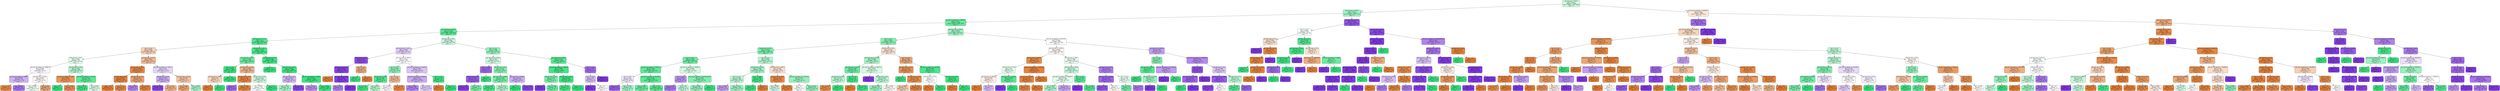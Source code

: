 digraph Tree {
node [shape=box, style="filled, rounded", color="black", fontname=helvetica] ;
edge [fontname=helvetica] ;
0 [label="pkt_size_avg <= 540.5\ngini = 0.6313\nsamples = 17380\nvalue = [5944, 13181, 8490]\nclass = 1", fillcolor="#cef9e0"] ;
1 [label="flow_iat_min <= 159.5\ngini = 0.516\nsamples = 12412\nvalue = [1930, 12527, 5277]\nclass = 1", fillcolor="#9cf2c0"] ;
0 -> 1 [labeldistance=2.5, labelangle=45, headlabel="True"] ;
2 [label="pkt_size_var_approx <= 128658.5\ngini = 0.3411\nsamples = 9704\nvalue = [1535, 12358, 1570]\nclass = 1", fillcolor="#65eb9d"] ;
1 -> 2 ;
3 [label="pkt_size_max <= 1002.5\ngini = 0.2572\nsamples = 7583\nvalue = [854, 10343, 889]\nclass = 1", fillcolor="#58e995"] ;
2 -> 3 ;
4 [label="pkt_size_min <= 47.0\ngini = 0.2\nsamples = 6794\nvalue = [805, 9651, 380]\nclass = 1", fillcolor="#50e890"] ;
3 -> 4 ;
5 [label="bin_5 <= 0.5\ngini = 0.6104\nsamples = 462\nvalue = [379, 161, 180]\nclass = 0", fillcolor="#f5d1b6"] ;
4 -> 5 ;
6 [label="flow_iat_min <= 22.5\ngini = 0.6447\nsamples = 187\nvalue = [105, 128, 66]\nclass = 1", fillcolor="#e8fcf0"] ;
5 -> 6 ;
7 [label="pkt_size_var_approx <= 27886.5\ngini = 0.6408\nsamples = 81\nvalue = [47, 25, 51]\nclass = 2", fillcolor="#f8f5fe"] ;
6 -> 7 ;
8 [label="pkt_size_var_approx <= 1885.5\ngini = 0.4974\nsamples = 40\nvalue = [22, 2, 38]\nclass = 2", fillcolor="#cdb0f5"] ;
7 -> 8 ;
9 [label="gini = 0.142\nsamples = 8\nvalue = [12, 0, 1]\nclass = 0", fillcolor="#e78c49"] ;
8 -> 9 ;
10 [label="gini = 0.3865\nsamples = 32\nvalue = [10, 2, 37]\nclass = 2", fillcolor="#a876ed"] ;
8 -> 10 ;
11 [label="pkt_size_max <= 793.5\ngini = 0.6445\nsamples = 41\nvalue = [25, 23, 13]\nclass = 0", fillcolor="#fef8f5"] ;
7 -> 11 ;
12 [label="gini = 0.6546\nsamples = 35\nvalue = [18, 21, 13]\nclass = 1", fillcolor="#eefdf4"] ;
11 -> 12 ;
13 [label="gini = 0.3457\nsamples = 6\nvalue = [7, 2, 0]\nclass = 0", fillcolor="#eca572"] ;
11 -> 13 ;
14 [label="pkt_size_max <= 355.0\ngini = 0.5416\nsamples = 106\nvalue = [58, 103, 15]\nclass = 1", fillcolor="#b3f5cf"] ;
6 -> 14 ;
15 [label="pkt_size_var_approx <= 296.0\ngini = 0.2661\nsamples = 36\nvalue = [51, 5, 4]\nclass = 0", fillcolor="#e99659"] ;
14 -> 15 ;
16 [label="gini = 0.0\nsamples = 1\nvalue = [0, 2, 0]\nclass = 1", fillcolor="#39e581"] ;
15 -> 16 ;
17 [label="gini = 0.2194\nsamples = 35\nvalue = [51, 3, 4]\nclass = 0", fillcolor="#e89153"] ;
15 -> 17 ;
18 [label="pkt_size_var_approx <= 61718.5\ngini = 0.2736\nsamples = 70\nvalue = [7, 98, 11]\nclass = 1", fillcolor="#5be997"] ;
14 -> 18 ;
19 [label="gini = 0.0832\nsamples = 55\nvalue = [0, 88, 4]\nclass = 1", fillcolor="#42e687"] ;
18 -> 19 ;
20 [label="gini = 0.6562\nsamples = 15\nvalue = [7, 10, 7]\nclass = 1", fillcolor="#dcfae9"] ;
18 -> 20 ;
21 [label="pkt_size_max <= 215.0\ngini = 0.497\nsamples = 275\nvalue = [274, 33, 114]\nclass = 0", fillcolor="#f1bd98"] ;
5 -> 21 ;
22 [label="pkt_size_max <= 190.5\ngini = 0.0828\nsamples = 134\nvalue = [199, 0, 9]\nclass = 0", fillcolor="#e68742"] ;
21 -> 22 ;
23 [label="pkt_size_avg <= 78.5\ngini = 0.0328\nsamples = 116\nvalue = [177, 0, 3]\nclass = 0", fillcolor="#e5833c"] ;
22 -> 23 ;
24 [label="gini = 0.0\nsamples = 88\nvalue = [131, 0, 0]\nclass = 0", fillcolor="#e58139"] ;
23 -> 24 ;
25 [label="gini = 0.115\nsamples = 28\nvalue = [46, 0, 3]\nclass = 0", fillcolor="#e78946"] ;
23 -> 25 ;
26 [label="pkt_size_avg <= 76.5\ngini = 0.3367\nsamples = 18\nvalue = [22, 0, 6]\nclass = 0", fillcolor="#eca36f"] ;
22 -> 26 ;
27 [label="gini = 0.4082\nsamples = 4\nvalue = [2, 0, 5]\nclass = 2", fillcolor="#b388ef"] ;
26 -> 27 ;
28 [label="gini = 0.0907\nsamples = 14\nvalue = [20, 0, 1]\nclass = 0", fillcolor="#e68743"] ;
26 -> 28 ;
29 [label="pkt_size_var_approx <= 35611.0\ngini = 0.609\nsamples = 141\nvalue = [75, 33, 105]\nclass = 2", fillcolor="#e4d4f9"] ;
21 -> 29 ;
30 [label="flow_iat_min <= 20.0\ngini = 0.5544\nsamples = 114\nvalue = [52, 21, 104]\nclass = 2", fillcolor="#cbadf4"] ;
29 -> 30 ;
31 [label="gini = 0.1411\nsamples = 66\nvalue = [4, 4, 99]\nclass = 2", fillcolor="#8b48e7"] ;
30 -> 31 ;
32 [label="gini = 0.4657\nsamples = 48\nvalue = [48, 17, 5]\nclass = 0", fillcolor="#f0b58b"] ;
30 -> 32 ;
33 [label="pkt_size_max <= 576.5\ngini = 0.4799\nsamples = 27\nvalue = [23, 12, 1]\nclass = 0", fillcolor="#f3c5a4"] ;
29 -> 33 ;
34 [label="gini = 0.3808\nsamples = 18\nvalue = [19, 5, 1]\nclass = 0", fillcolor="#eda774"] ;
33 -> 34 ;
35 [label="gini = 0.4628\nsamples = 9\nvalue = [4, 7, 0]\nclass = 1", fillcolor="#aaf4c9"] ;
33 -> 35 ;
36 [label="flow_iat_min <= 81.5\ngini = 0.1178\nsamples = 6332\nvalue = [426, 9490, 200]\nclass = 1", fillcolor="#46e789"] ;
4 -> 36 ;
37 [label="pkt_size_min <= 51.5\ngini = 0.3426\nsamples = 1421\nvalue = [405, 1785, 69]\nclass = 1", fillcolor="#6ceca1"] ;
36 -> 37 ;
38 [label="bin_3 <= 1.5\ngini = 0.0036\nsamples = 1052\nvalue = [3, 1657, 0]\nclass = 1", fillcolor="#39e581"] ;
37 -> 38 ;
39 [label="pkt_size_avg <= 238.5\ngini = 0.48\nsamples = 5\nvalue = [3, 2, 0]\nclass = 0", fillcolor="#f6d5bd"] ;
38 -> 39 ;
40 [label="gini = 0.0\nsamples = 3\nvalue = [3, 0, 0]\nclass = 0", fillcolor="#e58139"] ;
39 -> 40 ;
41 [label="gini = 0.0\nsamples = 2\nvalue = [0, 2, 0]\nclass = 1", fillcolor="#39e581"] ;
39 -> 41 ;
42 [label="gini = 0.0\nsamples = 1047\nvalue = [0, 1655, 0]\nclass = 1", fillcolor="#39e581"] ;
38 -> 42 ;
43 [label="pkt_size_max <= 339.5\ngini = 0.4907\nsamples = 369\nvalue = [402, 128, 69]\nclass = 0", fillcolor="#f0b68c"] ;
37 -> 43 ;
44 [label="pkt_size_max <= 76.0\ngini = 0.1146\nsamples = 207\nvalue = [328, 6, 15]\nclass = 0", fillcolor="#e78945"] ;
43 -> 44 ;
45 [label="gini = 0.32\nsamples = 2\nvalue = [1, 0, 4]\nclass = 2", fillcolor="#a06aec"] ;
44 -> 45 ;
46 [label="gini = 0.0951\nsamples = 205\nvalue = [327, 6, 11]\nclass = 0", fillcolor="#e68743"] ;
44 -> 46 ;
47 [label="pkt_size_min <= 53.0\ngini = 0.6276\nsamples = 162\nvalue = [74, 122, 54]\nclass = 1", fillcolor="#c9f8dd"] ;
43 -> 47 ;
48 [label="gini = 0.6599\nsamples = 135\nvalue = [74, 75, 54]\nclass = 1", fillcolor="#fdfffe"] ;
47 -> 48 ;
49 [label="gini = 0.0\nsamples = 27\nvalue = [0, 47, 0]\nclass = 1", fillcolor="#39e581"] ;
47 -> 49 ;
50 [label="pkt_size_min <= 51.5\ngini = 0.038\nsamples = 4911\nvalue = [21, 7705, 131]\nclass = 1", fillcolor="#3de683"] ;
36 -> 50 ;
51 [label="gini = 0.0\nsamples = 1722\nvalue = [0, 2771, 0]\nclass = 1", fillcolor="#39e581"] ;
50 -> 51 ;
52 [label="pkt_size_min <= 84.5\ngini = 0.0582\nsamples = 3189\nvalue = [21, 4934, 131]\nclass = 1", fillcolor="#3fe685"] ;
50 -> 52 ;
53 [label="pkt_size_min <= 61.5\ngini = 0.5837\nsamples = 87\nvalue = [21, 39, 75]\nclass = 2", fillcolor="#d0b5f5"] ;
52 -> 53 ;
54 [label="gini = 0.5721\nsamples = 42\nvalue = [16, 39, 12]\nclass = 1", fillcolor="#a6f3c6"] ;
53 -> 54 ;
55 [label="gini = 0.1362\nsamples = 45\nvalue = [5, 0, 63]\nclass = 2", fillcolor="#8b49e7"] ;
53 -> 55 ;
56 [label="pkt_size_var_approx <= 3258.0\ngini = 0.0224\nsamples = 3102\nvalue = [0, 4895, 56]\nclass = 1", fillcolor="#3be582"] ;
52 -> 56 ;
57 [label="gini = 0.4277\nsamples = 46\nvalue = [0, 22, 49]\nclass = 2", fillcolor="#ba92f1"] ;
56 -> 57 ;
58 [label="gini = 0.0029\nsamples = 3056\nvalue = [0, 4873, 7]\nclass = 1", fillcolor="#39e581"] ;
56 -> 58 ;
59 [label="pkt_size_min <= 44.0\ngini = 0.5262\nsamples = 789\nvalue = [49, 692, 509]\nclass = 1", fillcolor="#cef9e0"] ;
3 -> 59 ;
60 [label="pkt_size_max <= 1131.5\ngini = 0.5454\nsamples = 349\nvalue = [36, 215, 305]\nclass = 2", fillcolor="#decbf8"] ;
59 -> 60 ;
61 [label="flow_iat_min <= 63.5\ngini = 0.1647\nsamples = 63\nvalue = [5, 4, 93]\nclass = 2", fillcolor="#8d4be7"] ;
60 -> 61 ;
62 [label="pkt_size_avg <= 105.5\ngini = 0.0981\nsamples = 59\nvalue = [2, 3, 93]\nclass = 2", fillcolor="#8843e6"] ;
61 -> 62 ;
63 [label="gini = 0.0\nsamples = 1\nvalue = [2, 0, 0]\nclass = 0", fillcolor="#e58139"] ;
62 -> 63 ;
64 [label="pkt_size_avg <= 146.0\ngini = 0.0605\nsamples = 58\nvalue = [0, 3, 93]\nclass = 2", fillcolor="#853fe6"] ;
62 -> 64 ;
65 [label="gini = 0.3967\nsamples = 6\nvalue = [0, 3, 8]\nclass = 2", fillcolor="#b083ef"] ;
64 -> 65 ;
66 [label="gini = 0.0\nsamples = 52\nvalue = [0, 0, 85]\nclass = 2", fillcolor="#8139e5"] ;
64 -> 66 ;
67 [label="bin_3 <= 4.0\ngini = 0.375\nsamples = 4\nvalue = [3, 1, 0]\nclass = 0", fillcolor="#eeab7b"] ;
61 -> 67 ;
68 [label="gini = 0.0\nsamples = 1\nvalue = [0, 1, 0]\nclass = 1", fillcolor="#39e581"] ;
67 -> 68 ;
69 [label="gini = 0.0\nsamples = 3\nvalue = [3, 0, 0]\nclass = 0", fillcolor="#e58139"] ;
67 -> 69 ;
70 [label="pkt_size_max <= 1481.0\ngini = 0.5613\nsamples = 286\nvalue = [31, 211, 212]\nclass = 2", fillcolor="#fefeff"] ;
60 -> 70 ;
71 [label="bin_5 <= 1.5\ngini = 0.4787\nsamples = 69\nvalue = [25, 71, 9]\nclass = 1", fillcolor="#8df0b7"] ;
70 -> 71 ;
72 [label="flow_iat_min <= 76.0\ngini = 0.2202\nsamples = 50\nvalue = [6, 65, 3]\nclass = 1", fillcolor="#53e892"] ;
71 -> 72 ;
73 [label="gini = 0.1242\nsamples = 43\nvalue = [1, 57, 3]\nclass = 1", fillcolor="#47e78a"] ;
72 -> 73 ;
74 [label="gini = 0.4734\nsamples = 7\nvalue = [5, 8, 0]\nclass = 1", fillcolor="#b5f5d0"] ;
72 -> 74 ;
75 [label="bin_5 <= 2.5\ngini = 0.5494\nsamples = 19\nvalue = [19, 6, 6]\nclass = 0", fillcolor="#f1bd98"] ;
71 -> 75 ;
76 [label="gini = 0.6644\nsamples = 10\nvalue = [6, 6, 5]\nclass = 0", fillcolor="#ffffff"] ;
75 -> 76 ;
77 [label="gini = 0.1327\nsamples = 9\nvalue = [13, 0, 1]\nclass = 0", fillcolor="#e78b48"] ;
75 -> 77 ;
78 [label="pkt_size_var_approx <= 125679.0\ngini = 0.5005\nsamples = 217\nvalue = [6, 140, 203]\nclass = 2", fillcolor="#d9c3f7"] ;
70 -> 78 ;
79 [label="pkt_size_var_approx <= 61857.0\ngini = 0.477\nsamples = 202\nvalue = [5, 114, 203]\nclass = 2", fillcolor="#c9aaf4"] ;
78 -> 79 ;
80 [label="gini = 0.4094\nsamples = 89\nvalue = [1, 40, 104]\nclass = 2", fillcolor="#b286ef"] ;
79 -> 80 ;
81 [label="gini = 0.5119\nsamples = 113\nvalue = [4, 74, 99]\nclass = 2", fillcolor="#e0cff9"] ;
79 -> 81 ;
82 [label="bin_3 <= 3.5\ngini = 0.0713\nsamples = 15\nvalue = [1, 26, 0]\nclass = 1", fillcolor="#41e686"] ;
78 -> 82 ;
83 [label="gini = 0.0\nsamples = 1\nvalue = [1, 0, 0]\nclass = 0", fillcolor="#e58139"] ;
82 -> 83 ;
84 [label="gini = 0.0\nsamples = 14\nvalue = [0, 26, 0]\nclass = 1", fillcolor="#39e581"] ;
82 -> 84 ;
85 [label="bin_5 <= 1.5\ngini = 0.4408\nsamples = 440\nvalue = [13, 477, 204]\nclass = 1", fillcolor="#91f1b9"] ;
59 -> 85 ;
86 [label="pkt_size_max <= 1238.5\ngini = 0.508\nsamples = 272\nvalue = [8, 237, 176]\nclass = 1", fillcolor="#cef9e0"] ;
85 -> 86 ;
87 [label="bin_3 <= 20.0\ngini = 0.3353\nsamples = 71\nvalue = [3, 21, 93]\nclass = 2", fillcolor="#a06bec"] ;
86 -> 87 ;
88 [label="flow_iat_min <= 37.0\ngini = 0.2683\nsamples = 67\nvalue = [3, 14, 93]\nclass = 2", fillcolor="#975cea"] ;
87 -> 88 ;
89 [label="gini = 0.0791\nsamples = 60\nvalue = [0, 4, 93]\nclass = 2", fillcolor="#8642e6"] ;
88 -> 89 ;
90 [label="gini = 0.355\nsamples = 7\nvalue = [3, 10, 0]\nclass = 1", fillcolor="#74eda7"] ;
88 -> 90 ;
91 [label="gini = 0.0\nsamples = 4\nvalue = [0, 7, 0]\nclass = 1", fillcolor="#39e581"] ;
87 -> 91 ;
92 [label="flow_iat_min <= 91.5\ngini = 0.4203\nsamples = 201\nvalue = [5, 216, 83]\nclass = 1", fillcolor="#88efb3"] ;
86 -> 92 ;
93 [label="pkt_size_max <= 1486.0\ngini = 0.3664\nsamples = 172\nvalue = [5, 200, 56]\nclass = 1", fillcolor="#74eda6"] ;
92 -> 93 ;
94 [label="gini = 0.1161\nsamples = 76\nvalue = [4, 108, 3]\nclass = 1", fillcolor="#45e789"] ;
93 -> 94 ;
95 [label="gini = 0.4711\nsamples = 96\nvalue = [1, 92, 53]\nclass = 1", fillcolor="#acf4ca"] ;
93 -> 95 ;
96 [label="pkt_size_max <= 1496.0\ngini = 0.4673\nsamples = 29\nvalue = [0, 16, 27]\nclass = 2", fillcolor="#ccaef4"] ;
92 -> 96 ;
97 [label="gini = 0.0\nsamples = 10\nvalue = [0, 14, 0]\nclass = 1", fillcolor="#39e581"] ;
96 -> 97 ;
98 [label="gini = 0.1284\nsamples = 19\nvalue = [0, 2, 27]\nclass = 2", fillcolor="#8a48e7"] ;
96 -> 98 ;
99 [label="pkt_size_max <= 1506.0\ngini = 0.2163\nsamples = 168\nvalue = [5, 240, 28]\nclass = 1", fillcolor="#54e992"] ;
85 -> 99 ;
100 [label="pkt_size_var_approx <= 59240.0\ngini = 0.0868\nsamples = 153\nvalue = [5, 234, 6]\nclass = 1", fillcolor="#42e687"] ;
99 -> 100 ;
101 [label="flow_iat_min <= 10.0\ngini = 0.4334\nsamples = 17\nvalue = [4, 24, 5]\nclass = 1", fillcolor="#79edaa"] ;
100 -> 101 ;
102 [label="gini = 0.0\nsamples = 1\nvalue = [0, 0, 2]\nclass = 2", fillcolor="#8139e5"] ;
101 -> 102 ;
103 [label="gini = 0.3746\nsamples = 16\nvalue = [4, 24, 3]\nclass = 1", fillcolor="#6ceca2"] ;
101 -> 103 ;
104 [label="pkt_size_avg <= 191.5\ngini = 0.0187\nsamples = 136\nvalue = [1, 210, 1]\nclass = 1", fillcolor="#3be582"] ;
100 -> 104 ;
105 [label="gini = 0.1125\nsamples = 23\nvalue = [1, 32, 1]\nclass = 1", fillcolor="#45e789"] ;
104 -> 105 ;
106 [label="gini = 0.0\nsamples = 113\nvalue = [0, 178, 0]\nclass = 1", fillcolor="#39e581"] ;
104 -> 106 ;
107 [label="bin_5 <= 2.5\ngini = 0.3367\nsamples = 15\nvalue = [0, 6, 22]\nclass = 2", fillcolor="#a36fec"] ;
99 -> 107 ;
108 [label="bin_3 <= 15.0\ngini = 0.48\nsamples = 7\nvalue = [0, 6, 9]\nclass = 2", fillcolor="#d5bdf6"] ;
107 -> 108 ;
109 [label="gini = 0.0\nsamples = 2\nvalue = [0, 0, 3]\nclass = 2", fillcolor="#8139e5"] ;
108 -> 109 ;
110 [label="gini = 0.5\nsamples = 5\nvalue = [0, 6, 6]\nclass = 1", fillcolor="#ffffff"] ;
108 -> 110 ;
111 [label="gini = 0.0\nsamples = 8\nvalue = [0, 0, 13]\nclass = 2", fillcolor="#8139e5"] ;
107 -> 111 ;
112 [label="pkt_size_max <= 1766.5\ngini = 0.5626\nsamples = 2121\nvalue = [681, 2015, 681]\nclass = 1", fillcolor="#9df2c1"] ;
2 -> 112 ;
113 [label="bin_5 <= 1.5\ngini = 0.4987\nsamples = 1673\nvalue = [452, 1776, 431]\nclass = 1", fillcolor="#88efb3"] ;
112 -> 113 ;
114 [label="flow_iat_min <= 82.5\ngini = 0.4254\nsamples = 1365\nvalue = [201, 1596, 385]\nclass = 1", fillcolor="#7aedaa"] ;
113 -> 114 ;
115 [label="bin_3 <= 12.5\ngini = 0.3523\nsamples = 1063\nvalue = [87, 1345, 278]\nclass = 1", fillcolor="#6beca1"] ;
114 -> 115 ;
116 [label="pkt_size_var_approx <= 150261.5\ngini = 0.2948\nsamples = 913\nvalue = [74, 1208, 174]\nclass = 1", fillcolor="#5fea99"] ;
115 -> 116 ;
117 [label="bin_3 <= 3.5\ngini = 0.5501\nsamples = 60\nvalue = [5, 38, 44]\nclass = 2", fillcolor="#f0e7fc"] ;
116 -> 117 ;
118 [label="gini = 0.314\nsamples = 22\nvalue = [3, 3, 27]\nclass = 2", fillcolor="#9a61ea"] ;
117 -> 118 ;
119 [label="gini = 0.4794\nsamples = 38\nvalue = [2, 35, 17]\nclass = 1", fillcolor="#9ff2c2"] ;
117 -> 119 ;
120 [label="pkt_size_var_approx <= 201704.5\ngini = 0.258\nsamples = 853\nvalue = [69, 1170, 130]\nclass = 1", fillcolor="#59e995"] ;
116 -> 120 ;
121 [label="gini = 0.3386\nsamples = 177\nvalue = [12, 241, 50]\nclass = 1", fillcolor="#6aeba0"] ;
120 -> 121 ;
122 [label="gini = 0.232\nsamples = 676\nvalue = [57, 929, 80]\nclass = 1", fillcolor="#55e993"] ;
120 -> 122 ;
123 [label="pkt_size_var_approx <= 183891.5\ngini = 0.5388\nsamples = 150\nvalue = [13, 137, 104]\nclass = 1", fillcolor="#d3f9e3"] ;
115 -> 123 ;
124 [label="bin_5 <= 0.5\ngini = 0.4293\nsamples = 60\nvalue = [0, 34, 75]\nclass = 2", fillcolor="#ba93f1"] ;
123 -> 124 ;
125 [label="gini = 0.3722\nsamples = 47\nvalue = [0, 22, 67]\nclass = 2", fillcolor="#aa7aee"] ;
124 -> 125 ;
126 [label="gini = 0.48\nsamples = 13\nvalue = [0, 12, 8]\nclass = 1", fillcolor="#bdf6d5"] ;
124 -> 126 ;
127 [label="pkt_size_var_approx <= 2147672070.5\ngini = 0.4474\nsamples = 90\nvalue = [13, 103, 29]\nclass = 1", fillcolor="#81eeaf"] ;
123 -> 127 ;
128 [label="gini = 0.5021\nsamples = 81\nvalue = [13, 80, 29]\nclass = 1", fillcolor="#92f1ba"] ;
127 -> 128 ;
129 [label="gini = 0.0\nsamples = 9\nvalue = [0, 23, 0]\nclass = 1", fillcolor="#39e581"] ;
127 -> 129 ;
130 [label="bin_5 <= 0.5\ngini = 0.6075\nsamples = 302\nvalue = [114, 251, 107]\nclass = 1", fillcolor="#b3f5cf"] ;
114 -> 130 ;
131 [label="flow_iat_min <= 112.5\ngini = 0.5208\nsamples = 196\nvalue = [27, 190, 88]\nclass = 1", fillcolor="#a2f3c4"] ;
130 -> 131 ;
132 [label="bin_3 <= 2.5\ngini = 0.5536\nsamples = 166\nvalue = [26, 152, 87]\nclass = 1", fillcolor="#b7f6d1"] ;
131 -> 132 ;
133 [label="gini = 0.4968\nsamples = 28\nvalue = [3, 15, 32]\nclass = 2", fillcolor="#c29ff2"] ;
132 -> 133 ;
134 [label="gini = 0.5171\nsamples = 138\nvalue = [23, 137, 55]\nclass = 1", fillcolor="#9af2be"] ;
132 -> 134 ;
135 [label="bin_3 <= 20.0\ngini = 0.0962\nsamples = 30\nvalue = [1, 38, 1]\nclass = 1", fillcolor="#43e687"] ;
131 -> 135 ;
136 [label="gini = 0.05\nsamples = 29\nvalue = [0, 38, 1]\nclass = 1", fillcolor="#3ee684"] ;
135 -> 136 ;
137 [label="gini = 0.0\nsamples = 1\nvalue = [1, 0, 0]\nclass = 0", fillcolor="#e58139"] ;
135 -> 137 ;
138 [label="pkt_size_max <= 1487.0\ngini = 0.5822\nsamples = 106\nvalue = [87, 61, 19]\nclass = 0", fillcolor="#f9e0ce"] ;
130 -> 138 ;
139 [label="pkt_size_avg <= 309.5\ngini = 0.1214\nsamples = 49\nvalue = [72, 5, 0]\nclass = 0", fillcolor="#e78a47"] ;
138 -> 139 ;
140 [label="gini = 0.4898\nsamples = 4\nvalue = [3, 4, 0]\nclass = 1", fillcolor="#cef8e0"] ;
139 -> 140 ;
141 [label="gini = 0.0282\nsamples = 45\nvalue = [69, 1, 0]\nclass = 0", fillcolor="#e5833c"] ;
139 -> 141 ;
142 [label="pkt_size_var_approx <= 149718.5\ngini = 0.5405\nsamples = 57\nvalue = [15, 56, 19]\nclass = 1", fillcolor="#98f1bd"] ;
138 -> 142 ;
143 [label="gini = 0.5\nsamples = 3\nvalue = [2, 0, 2]\nclass = 0", fillcolor="#ffffff"] ;
142 -> 143 ;
144 [label="gini = 0.5141\nsamples = 54\nvalue = [13, 56, 17]\nclass = 1", fillcolor="#8ff0b8"] ;
142 -> 144 ;
145 [label="flow_iat_min <= 32.5\ngini = 0.5714\nsamples = 308\nvalue = [251, 180, 46]\nclass = 0", fillcolor="#f9e1d0"] ;
113 -> 145 ;
146 [label="pkt_size_max <= 1473.0\ngini = 0.5806\nsamples = 139\nvalue = [45, 118, 43]\nclass = 1", fillcolor="#a5f3c6"] ;
145 -> 146 ;
147 [label="pkt_size_max <= 1415.0\ngini = 0.3109\nsamples = 46\nvalue = [12, 56, 1]\nclass = 1", fillcolor="#66eb9e"] ;
146 -> 147 ;
148 [label="pkt_size_min <= 44.0\ngini = 0.4734\nsamples = 16\nvalue = [10, 16, 0]\nclass = 1", fillcolor="#b5f5d0"] ;
147 -> 148 ;
149 [label="gini = 0.1653\nsamples = 6\nvalue = [10, 1, 0]\nclass = 0", fillcolor="#e88e4d"] ;
148 -> 149 ;
150 [label="gini = 0.0\nsamples = 10\nvalue = [0, 15, 0]\nclass = 1", fillcolor="#39e581"] ;
148 -> 150 ;
151 [label="bin_3 <= 7.5\ngini = 0.132\nsamples = 30\nvalue = [2, 40, 1]\nclass = 1", fillcolor="#47e78a"] ;
147 -> 151 ;
152 [label="gini = 0.0\nsamples = 1\nvalue = [1, 0, 0]\nclass = 0", fillcolor="#e58139"] ;
151 -> 152 ;
153 [label="gini = 0.0918\nsamples = 29\nvalue = [1, 40, 1]\nclass = 1", fillcolor="#43e687"] ;
151 -> 153 ;
154 [label="pkt_size_var_approx <= 149131.5\ngini = 0.6432\nsamples = 93\nvalue = [33, 62, 42]\nclass = 1", fillcolor="#d5fae4"] ;
146 -> 154 ;
155 [label="gini = 0.0\nsamples = 18\nvalue = [0, 0, 25]\nclass = 2", fillcolor="#8139e5"] ;
154 -> 155 ;
156 [label="flow_iat_min <= 22.5\ngini = 0.5837\nsamples = 75\nvalue = [33, 62, 17]\nclass = 1", fillcolor="#b6f5d1"] ;
154 -> 156 ;
157 [label="gini = 0.5344\nsamples = 52\nvalue = [17, 47, 11]\nclass = 1", fillcolor="#99f2be"] ;
156 -> 157 ;
158 [label="gini = 0.6224\nsamples = 23\nvalue = [16, 15, 6]\nclass = 0", fillcolor="#fef9f6"] ;
156 -> 158 ;
159 [label="bin_3 <= 11.5\ngini = 0.3697\nsamples = 169\nvalue = [206, 62, 3]\nclass = 0", fillcolor="#eda877"] ;
145 -> 159 ;
160 [label="pkt_size_max <= 721.5\ngini = 0.2159\nsamples = 142\nvalue = [203, 25, 3]\nclass = 0", fillcolor="#e99254"] ;
159 -> 160 ;
161 [label="gini = 0.0\nsamples = 2\nvalue = [0, 6, 0]\nclass = 1", fillcolor="#39e581"] ;
160 -> 161 ;
162 [label="pkt_size_avg <= 344.0\ngini = 0.1787\nsamples = 140\nvalue = [203, 19, 3]\nclass = 0", fillcolor="#e88e4e"] ;
160 -> 162 ;
163 [label="gini = 0.4894\nsamples = 25\nvalue = [23, 13, 1]\nclass = 0", fillcolor="#f4caad"] ;
162 -> 163 ;
164 [label="gini = 0.0822\nsamples = 115\nvalue = [180, 6, 2]\nclass = 0", fillcolor="#e68742"] ;
162 -> 164 ;
165 [label="pkt_size_var_approx <= 186769.0\ngini = 0.1388\nsamples = 27\nvalue = [3, 37, 0]\nclass = 1", fillcolor="#49e78b"] ;
159 -> 165 ;
166 [label="flow_iat_min <= 87.0\ngini = 0.5\nsamples = 3\nvalue = [2, 2, 0]\nclass = 0", fillcolor="#ffffff"] ;
165 -> 166 ;
167 [label="gini = 0.0\nsamples = 1\nvalue = [2, 0, 0]\nclass = 0", fillcolor="#e58139"] ;
166 -> 167 ;
168 [label="gini = 0.0\nsamples = 2\nvalue = [0, 2, 0]\nclass = 1", fillcolor="#39e581"] ;
166 -> 168 ;
169 [label="flow_iat_min <= 60.5\ngini = 0.054\nsamples = 24\nvalue = [1, 35, 0]\nclass = 1", fillcolor="#3fe685"] ;
165 -> 169 ;
170 [label="gini = 0.0\nsamples = 1\nvalue = [1, 0, 0]\nclass = 0", fillcolor="#e58139"] ;
169 -> 170 ;
171 [label="gini = 0.0\nsamples = 23\nvalue = [0, 35, 0]\nclass = 1", fillcolor="#39e581"] ;
169 -> 171 ;
172 [label="pkt_size_var_approx <= 816730.5\ngini = 0.6662\nsamples = 448\nvalue = [229, 239, 250]\nclass = 2", fillcolor="#fcfafe"] ;
112 -> 172 ;
173 [label="pkt_size_max <= 2700.0\ngini = 0.6645\nsamples = 390\nvalue = [229, 207, 188]\nclass = 0", fillcolor="#fef8f5"] ;
172 -> 173 ;
174 [label="pkt_size_max <= 2600.0\ngini = 0.1387\nsamples = 135\nvalue = [202, 8, 8]\nclass = 0", fillcolor="#e78b48"] ;
173 -> 174 ;
175 [label="flow_iat_min <= 51.0\ngini = 0.66\nsamples = 16\nvalue = [6, 8, 6]\nclass = 1", fillcolor="#e3fbed"] ;
174 -> 175 ;
176 [label="pkt_size_max <= 1813.0\ngini = 0.5694\nsamples = 9\nvalue = [6, 1, 5]\nclass = 0", fillcolor="#fbede3"] ;
175 -> 176 ;
177 [label="gini = 0.0\nsamples = 2\nvalue = [3, 0, 0]\nclass = 0", fillcolor="#e58139"] ;
176 -> 177 ;
178 [label="gini = 0.5679\nsamples = 7\nvalue = [3, 1, 5]\nclass = 2", fillcolor="#d5bdf6"] ;
176 -> 178 ;
179 [label="pkt_size_max <= 1829.0\ngini = 0.2188\nsamples = 7\nvalue = [0, 7, 1]\nclass = 1", fillcolor="#55e993"] ;
175 -> 179 ;
180 [label="gini = 0.0\nsamples = 1\nvalue = [0, 0, 1]\nclass = 2", fillcolor="#8139e5"] ;
179 -> 180 ;
181 [label="gini = 0.0\nsamples = 6\nvalue = [0, 7, 0]\nclass = 1", fillcolor="#39e581"] ;
179 -> 181 ;
182 [label="pkt_size_var_approx <= 502034.0\ngini = 0.02\nsamples = 119\nvalue = [196, 0, 2]\nclass = 0", fillcolor="#e5823b"] ;
174 -> 182 ;
183 [label="pkt_size_avg <= 436.0\ngini = 0.0412\nsamples = 54\nvalue = [93, 0, 2]\nclass = 0", fillcolor="#e6843d"] ;
182 -> 183 ;
184 [label="gini = 0.1023\nsamples = 21\nvalue = [35, 0, 2]\nclass = 0", fillcolor="#e68844"] ;
183 -> 184 ;
185 [label="gini = 0.0\nsamples = 33\nvalue = [58, 0, 0]\nclass = 0", fillcolor="#e58139"] ;
183 -> 185 ;
186 [label="gini = 0.0\nsamples = 65\nvalue = [103, 0, 0]\nclass = 0", fillcolor="#e58139"] ;
182 -> 186 ;
187 [label="pkt_size_min <= 46.0\ngini = 0.5588\nsamples = 255\nvalue = [27, 199, 180]\nclass = 1", fillcolor="#eefdf4"] ;
173 -> 187 ;
188 [label="pkt_size_avg <= 528.5\ngini = 0.552\nsamples = 205\nvalue = [25, 180, 122]\nclass = 1", fillcolor="#c7f8db"] ;
187 -> 188 ;
189 [label="pkt_size_var_approx <= 546186.5\ngini = 0.5591\nsamples = 184\nvalue = [20, 145, 121]\nclass = 1", fillcolor="#e2fbed"] ;
188 -> 189 ;
190 [label="gini = 0.489\nsamples = 129\nvalue = [6, 121, 66]\nclass = 1", fillcolor="#a9f4c8"] ;
189 -> 190 ;
191 [label="gini = 0.561\nsamples = 55\nvalue = [14, 24, 55]\nclass = 2", fillcolor="#c6a6f3"] ;
189 -> 191 ;
192 [label="bin_3 <= 3.5\ngini = 0.2558\nsamples = 21\nvalue = [5, 35, 1]\nclass = 1", fillcolor="#5ae996"] ;
188 -> 192 ;
193 [label="gini = 0.0\nsamples = 1\nvalue = [0, 0, 1]\nclass = 2", fillcolor="#8139e5"] ;
192 -> 193 ;
194 [label="gini = 0.2188\nsamples = 20\nvalue = [5, 35, 0]\nclass = 1", fillcolor="#55e993"] ;
192 -> 194 ;
195 [label="pkt_size_avg <= 473.0\ngini = 0.4025\nsamples = 50\nvalue = [2, 19, 58]\nclass = 2", fillcolor="#ad7eee"] ;
187 -> 195 ;
196 [label="pkt_size_max <= 3660.0\ngini = 0.3139\nsamples = 40\nvalue = [1, 11, 51]\nclass = 2", fillcolor="#9e67eb"] ;
195 -> 196 ;
197 [label="gini = 0.2532\nsamples = 34\nvalue = [1, 7, 47]\nclass = 2", fillcolor="#965ae9"] ;
196 -> 197 ;
198 [label="gini = 0.5\nsamples = 6\nvalue = [0, 4, 4]\nclass = 1", fillcolor="#ffffff"] ;
196 -> 198 ;
199 [label="bin_5 <= 0.5\ngini = 0.5547\nsamples = 10\nvalue = [1, 8, 7]\nclass = 1", fillcolor="#e9fcf1"] ;
195 -> 199 ;
200 [label="gini = 0.3457\nsamples = 6\nvalue = [0, 7, 2]\nclass = 1", fillcolor="#72eca5"] ;
199 -> 200 ;
201 [label="gini = 0.449\nsamples = 4\nvalue = [1, 1, 5]\nclass = 2", fillcolor="#ab7bee"] ;
199 -> 201 ;
202 [label="pkt_size_max <= 4369.0\ngini = 0.4491\nsamples = 58\nvalue = [0, 32, 62]\nclass = 2", fillcolor="#c29ff2"] ;
172 -> 202 ;
203 [label="bin_3 <= 8.5\ngini = 0.3967\nsamples = 7\nvalue = [0, 8, 3]\nclass = 1", fillcolor="#83efb0"] ;
202 -> 203 ;
204 [label="pkt_size_avg <= 492.5\ngini = 0.2188\nsamples = 5\nvalue = [0, 7, 1]\nclass = 1", fillcolor="#55e993"] ;
203 -> 204 ;
205 [label="gini = 0.0\nsamples = 2\nvalue = [0, 5, 0]\nclass = 1", fillcolor="#39e581"] ;
204 -> 205 ;
206 [label="pkt_size_avg <= 510.0\ngini = 0.4444\nsamples = 3\nvalue = [0, 2, 1]\nclass = 1", fillcolor="#9cf2c0"] ;
204 -> 206 ;
207 [label="gini = 0.0\nsamples = 1\nvalue = [0, 0, 1]\nclass = 2", fillcolor="#8139e5"] ;
206 -> 207 ;
208 [label="gini = 0.0\nsamples = 2\nvalue = [0, 2, 0]\nclass = 1", fillcolor="#39e581"] ;
206 -> 208 ;
209 [label="pkt_size_var_approx <= 873634.0\ngini = 0.4444\nsamples = 2\nvalue = [0, 1, 2]\nclass = 2", fillcolor="#c09cf2"] ;
203 -> 209 ;
210 [label="gini = 0.0\nsamples = 1\nvalue = [0, 0, 2]\nclass = 2", fillcolor="#8139e5"] ;
209 -> 210 ;
211 [label="gini = 0.0\nsamples = 1\nvalue = [0, 1, 0]\nclass = 1", fillcolor="#39e581"] ;
209 -> 211 ;
212 [label="pkt_size_var_approx <= 1386409.5\ngini = 0.4111\nsamples = 51\nvalue = [0, 24, 59]\nclass = 2", fillcolor="#b48af0"] ;
202 -> 212 ;
213 [label="bin_3 <= 8.0\ngini = 0.2024\nsamples = 20\nvalue = [0, 4, 31]\nclass = 2", fillcolor="#9153e8"] ;
212 -> 213 ;
214 [label="pkt_size_max <= 5824.0\ngini = 0.2873\nsamples = 12\nvalue = [0, 4, 19]\nclass = 2", fillcolor="#9c63ea"] ;
213 -> 214 ;
215 [label="gini = 0.0\nsamples = 3\nvalue = [0, 4, 0]\nclass = 1", fillcolor="#39e581"] ;
214 -> 215 ;
216 [label="gini = 0.0\nsamples = 9\nvalue = [0, 0, 19]\nclass = 2", fillcolor="#8139e5"] ;
214 -> 216 ;
217 [label="gini = 0.0\nsamples = 8\nvalue = [0, 0, 12]\nclass = 2", fillcolor="#8139e5"] ;
213 -> 217 ;
218 [label="flow_iat_min <= 24.5\ngini = 0.4861\nsamples = 31\nvalue = [0, 20, 28]\nclass = 2", fillcolor="#dbc6f8"] ;
212 -> 218 ;
219 [label="pkt_size_max <= 7320.0\ngini = 0.255\nsamples = 13\nvalue = [0, 3, 17]\nclass = 2", fillcolor="#975cea"] ;
218 -> 219 ;
220 [label="gini = 0.1172\nsamples = 10\nvalue = [0, 1, 15]\nclass = 2", fillcolor="#8946e7"] ;
219 -> 220 ;
221 [label="gini = 0.5\nsamples = 3\nvalue = [0, 2, 2]\nclass = 1", fillcolor="#ffffff"] ;
219 -> 221 ;
222 [label="flow_iat_min <= 57.0\ngini = 0.477\nsamples = 18\nvalue = [0, 17, 11]\nclass = 1", fillcolor="#b9f6d3"] ;
218 -> 222 ;
223 [label="gini = 0.2076\nsamples = 9\nvalue = [0, 15, 2]\nclass = 1", fillcolor="#53e892"] ;
222 -> 223 ;
224 [label="gini = 0.2975\nsamples = 9\nvalue = [0, 2, 9]\nclass = 2", fillcolor="#9d65eb"] ;
222 -> 224 ;
225 [label="pkt_size_avg <= 69.5\ngini = 0.2365\nsamples = 2708\nvalue = [395, 169, 3707]\nclass = 2", fillcolor="#9356e9"] ;
1 -> 225 ;
226 [label="bin_3 <= 21.5\ngini = 0.6589\nsamples = 210\nvalue = [120, 131, 90]\nclass = 1", fillcolor="#f5fef9"] ;
225 -> 226 ;
227 [label="pkt_size_max <= 57.5\ngini = 0.4918\nsamples = 119\nvalue = [114, 1, 82]\nclass = 0", fillcolor="#f8dcc8"] ;
226 -> 227 ;
228 [label="gini = 0.0\nsamples = 46\nvalue = [0, 0, 77]\nclass = 2", fillcolor="#8139e5"] ;
227 -> 228 ;
229 [label="pkt_size_min <= 42.0\ngini = 0.0957\nsamples = 73\nvalue = [114, 1, 5]\nclass = 0", fillcolor="#e68843"] ;
227 -> 229 ;
230 [label="pkt_size_avg <= 46.5\ngini = 0.034\nsamples = 70\nvalue = [114, 1, 1]\nclass = 0", fillcolor="#e5833c"] ;
229 -> 230 ;
231 [label="gini = 0.0\nsamples = 1\nvalue = [0, 1, 0]\nclass = 1", fillcolor="#39e581"] ;
230 -> 231 ;
232 [label="pkt_size_max <= 140.5\ngini = 0.0172\nsamples = 69\nvalue = [114, 0, 1]\nclass = 0", fillcolor="#e5823b"] ;
230 -> 232 ;
233 [label="gini = 0.0\nsamples = 68\nvalue = [114, 0, 0]\nclass = 0", fillcolor="#e58139"] ;
232 -> 233 ;
234 [label="gini = 0.0\nsamples = 1\nvalue = [0, 0, 1]\nclass = 2", fillcolor="#8139e5"] ;
232 -> 234 ;
235 [label="gini = 0.0\nsamples = 3\nvalue = [0, 0, 4]\nclass = 2", fillcolor="#8139e5"] ;
229 -> 235 ;
236 [label="pkt_size_avg <= 61.5\ngini = 0.1802\nsamples = 91\nvalue = [6, 130, 8]\nclass = 1", fillcolor="#4de88e"] ;
226 -> 236 ;
237 [label="pkt_size_max <= 106.5\ngini = 0.0734\nsamples = 82\nvalue = [0, 126, 5]\nclass = 1", fillcolor="#41e686"] ;
236 -> 237 ;
238 [label="pkt_size_avg <= 57.5\ngini = 0.0596\nsamples = 81\nvalue = [0, 126, 4]\nclass = 1", fillcolor="#3fe685"] ;
237 -> 238 ;
239 [label="pkt_size_avg <= 54.5\ngini = 0.32\nsamples = 4\nvalue = [0, 1, 4]\nclass = 2", fillcolor="#a06aec"] ;
238 -> 239 ;
240 [label="gini = 0.0\nsamples = 1\nvalue = [0, 1, 0]\nclass = 1", fillcolor="#39e581"] ;
239 -> 240 ;
241 [label="gini = 0.0\nsamples = 3\nvalue = [0, 0, 4]\nclass = 2", fillcolor="#8139e5"] ;
239 -> 241 ;
242 [label="gini = 0.0\nsamples = 77\nvalue = [0, 125, 0]\nclass = 1", fillcolor="#39e581"] ;
238 -> 242 ;
243 [label="gini = 0.0\nsamples = 1\nvalue = [0, 0, 1]\nclass = 2", fillcolor="#8139e5"] ;
237 -> 243 ;
244 [label="pkt_size_avg <= 63.5\ngini = 0.6391\nsamples = 9\nvalue = [6, 4, 3]\nclass = 0", fillcolor="#f9e3d3"] ;
236 -> 244 ;
245 [label="flow_iat_min <= 5140029.5\ngini = 0.375\nsamples = 5\nvalue = [6, 0, 2]\nclass = 0", fillcolor="#eeab7b"] ;
244 -> 245 ;
246 [label="gini = 0.0\nsamples = 1\nvalue = [0, 0, 2]\nclass = 2", fillcolor="#8139e5"] ;
245 -> 246 ;
247 [label="gini = 0.0\nsamples = 4\nvalue = [6, 0, 0]\nclass = 0", fillcolor="#e58139"] ;
245 -> 247 ;
248 [label="pkt_size_var_approx <= 1408.5\ngini = 0.32\nsamples = 4\nvalue = [0, 4, 1]\nclass = 1", fillcolor="#6aeca0"] ;
244 -> 248 ;
249 [label="gini = 0.0\nsamples = 1\nvalue = [0, 0, 1]\nclass = 2", fillcolor="#8139e5"] ;
248 -> 249 ;
250 [label="gini = 0.0\nsamples = 3\nvalue = [0, 4, 0]\nclass = 1", fillcolor="#39e581"] ;
248 -> 250 ;
251 [label="flow_iat_min <= 329.5\ngini = 0.148\nsamples = 2498\nvalue = [275, 38, 3617]\nclass = 2", fillcolor="#8c4ae7"] ;
225 -> 251 ;
252 [label="pkt_size_min <= 128.0\ngini = 0.0084\nsamples = 1799\nvalue = [4, 8, 2825]\nclass = 2", fillcolor="#823ae5"] ;
251 -> 252 ;
253 [label="bin_3 <= 17.0\ngini = 0.0056\nsamples = 1797\nvalue = [4, 4, 2825]\nclass = 2", fillcolor="#813ae5"] ;
252 -> 253 ;
254 [label="bin_3 <= 8.5\ngini = 0.0028\nsamples = 1794\nvalue = [1, 3, 2825]\nclass = 2", fillcolor="#8139e5"] ;
253 -> 254 ;
255 [label="pkt_size_avg <= 392.0\ngini = 0.0014\nsamples = 1780\nvalue = [1, 1, 2808]\nclass = 2", fillcolor="#8139e5"] ;
254 -> 255 ;
256 [label="pkt_size_max <= 307.0\ngini = 0.0007\nsamples = 1710\nvalue = [1, 0, 2701]\nclass = 2", fillcolor="#8139e5"] ;
255 -> 256 ;
257 [label="gini = 0.0\nsamples = 1694\nvalue = [0, 0, 2675]\nclass = 2", fillcolor="#8139e5"] ;
256 -> 257 ;
258 [label="gini = 0.0713\nsamples = 16\nvalue = [1, 0, 26]\nclass = 2", fillcolor="#8641e6"] ;
256 -> 258 ;
259 [label="flow_iat_min <= 172.5\ngini = 0.0183\nsamples = 70\nvalue = [0, 1, 107]\nclass = 2", fillcolor="#823be5"] ;
255 -> 259 ;
260 [label="gini = 0.0\nsamples = 1\nvalue = [0, 1, 0]\nclass = 1", fillcolor="#39e581"] ;
259 -> 260 ;
261 [label="gini = 0.0\nsamples = 69\nvalue = [0, 0, 107]\nclass = 2", fillcolor="#8139e5"] ;
259 -> 261 ;
262 [label="bin_5 <= 0.5\ngini = 0.1884\nsamples = 14\nvalue = [0, 2, 17]\nclass = 2", fillcolor="#9050e8"] ;
254 -> 262 ;
263 [label="gini = 0.0\nsamples = 1\nvalue = [0, 2, 0]\nclass = 1", fillcolor="#39e581"] ;
262 -> 263 ;
264 [label="gini = 0.0\nsamples = 13\nvalue = [0, 0, 17]\nclass = 2", fillcolor="#8139e5"] ;
262 -> 264 ;
265 [label="flow_iat_min <= 229.5\ngini = 0.375\nsamples = 3\nvalue = [3, 1, 0]\nclass = 0", fillcolor="#eeab7b"] ;
253 -> 265 ;
266 [label="gini = 0.0\nsamples = 1\nvalue = [0, 1, 0]\nclass = 1", fillcolor="#39e581"] ;
265 -> 266 ;
267 [label="gini = 0.0\nsamples = 2\nvalue = [3, 0, 0]\nclass = 0", fillcolor="#e58139"] ;
265 -> 267 ;
268 [label="gini = 0.0\nsamples = 2\nvalue = [0, 4, 0]\nclass = 1", fillcolor="#39e581"] ;
252 -> 268 ;
269 [label="pkt_size_var_approx <= 4294966912.0\ngini = 0.4127\nsamples = 699\nvalue = [271, 30, 792]\nclass = 2", fillcolor="#af82ef"] ;
251 -> 269 ;
270 [label="pkt_size_avg <= 147.5\ngini = 0.3709\nsamples = 657\nvalue = [214, 29, 792]\nclass = 2", fillcolor="#a674ed"] ;
269 -> 270 ;
271 [label="flow_iat_min <= 9916.5\ngini = 0.5222\nsamples = 337\nvalue = [207, 24, 313]\nclass = 2", fillcolor="#d7c1f7"] ;
270 -> 271 ;
272 [label="flow_iat_min <= 441.5\ngini = 0.136\nsamples = 135\nvalue = [202, 0, 16]\nclass = 0", fillcolor="#e78b49"] ;
271 -> 272 ;
273 [label="pkt_size_max <= 210.0\ngini = 0.48\nsamples = 7\nvalue = [4, 0, 6]\nclass = 2", fillcolor="#d5bdf6"] ;
272 -> 273 ;
274 [label="gini = 0.0\nsamples = 1\nvalue = [2, 0, 0]\nclass = 0", fillcolor="#e58139"] ;
273 -> 274 ;
275 [label="gini = 0.375\nsamples = 6\nvalue = [2, 0, 6]\nclass = 2", fillcolor="#ab7bee"] ;
273 -> 275 ;
276 [label="bin_3 <= 22.0\ngini = 0.0915\nsamples = 128\nvalue = [198, 0, 10]\nclass = 0", fillcolor="#e68743"] ;
272 -> 276 ;
277 [label="gini = 0.0663\nsamples = 126\nvalue = [197, 0, 7]\nclass = 0", fillcolor="#e68540"] ;
276 -> 277 ;
278 [label="gini = 0.375\nsamples = 2\nvalue = [1, 0, 3]\nclass = 2", fillcolor="#ab7bee"] ;
276 -> 278 ;
279 [label="flow_iat_min <= 3994702.5\ngini = 0.1643\nsamples = 202\nvalue = [5, 24, 297]\nclass = 2", fillcolor="#8d4ce7"] ;
271 -> 279 ;
280 [label="pkt_size_min <= 118.5\ngini = 0.0869\nsamples = 190\nvalue = [5, 9, 297]\nclass = 2", fillcolor="#8742e6"] ;
279 -> 280 ;
281 [label="gini = 0.0636\nsamples = 187\nvalue = [5, 5, 297]\nclass = 2", fillcolor="#8540e6"] ;
280 -> 281 ;
282 [label="gini = 0.0\nsamples = 3\nvalue = [0, 4, 0]\nclass = 1", fillcolor="#39e581"] ;
280 -> 282 ;
283 [label="gini = 0.0\nsamples = 12\nvalue = [0, 15, 0]\nclass = 1", fillcolor="#39e581"] ;
279 -> 283 ;
284 [label="pkt_size_min <= 54.0\ngini = 0.048\nsamples = 320\nvalue = [7, 5, 479]\nclass = 2", fillcolor="#843ee6"] ;
270 -> 284 ;
285 [label="pkt_size_min <= 44.0\ngini = 0.4959\nsamples = 6\nvalue = [6, 5, 0]\nclass = 0", fillcolor="#fbeade"] ;
284 -> 285 ;
286 [label="pkt_size_avg <= 366.0\ngini = 0.2449\nsamples = 3\nvalue = [6, 1, 0]\nclass = 0", fillcolor="#e9965a"] ;
285 -> 286 ;
287 [label="gini = 0.0\nsamples = 2\nvalue = [6, 0, 0]\nclass = 0", fillcolor="#e58139"] ;
286 -> 287 ;
288 [label="gini = 0.0\nsamples = 1\nvalue = [0, 1, 0]\nclass = 1", fillcolor="#39e581"] ;
286 -> 288 ;
289 [label="gini = 0.0\nsamples = 3\nvalue = [0, 4, 0]\nclass = 1", fillcolor="#39e581"] ;
285 -> 289 ;
290 [label="pkt_size_avg <= 220.0\ngini = 0.0042\nsamples = 314\nvalue = [1, 0, 479]\nclass = 2", fillcolor="#8139e5"] ;
284 -> 290 ;
291 [label="pkt_size_avg <= 195.5\ngini = 0.018\nsamples = 68\nvalue = [1, 0, 109]\nclass = 2", fillcolor="#823be5"] ;
290 -> 291 ;
292 [label="gini = 0.0\nsamples = 67\nvalue = [0, 0, 109]\nclass = 2", fillcolor="#8139e5"] ;
291 -> 292 ;
293 [label="gini = 0.0\nsamples = 1\nvalue = [1, 0, 0]\nclass = 0", fillcolor="#e58139"] ;
291 -> 293 ;
294 [label="gini = 0.0\nsamples = 246\nvalue = [0, 0, 370]\nclass = 2", fillcolor="#8139e5"] ;
290 -> 294 ;
295 [label="pkt_size_min <= 68.5\ngini = 0.0339\nsamples = 42\nvalue = [57, 1, 0]\nclass = 0", fillcolor="#e5833c"] ;
269 -> 295 ;
296 [label="gini = 0.0\nsamples = 1\nvalue = [0, 1, 0]\nclass = 1", fillcolor="#39e581"] ;
295 -> 296 ;
297 [label="gini = 0.0\nsamples = 41\nvalue = [57, 0, 0]\nclass = 0", fillcolor="#e58139"] ;
295 -> 297 ;
298 [label="pkt_size_var_approx <= 446836.5\ngini = 0.5675\nsamples = 4968\nvalue = [4014, 654, 3213]\nclass = 0", fillcolor="#fbe9dd"] ;
0 -> 298 [labeldistance=2.5, labelangle=-45, headlabel="False"] ;
299 [label="pkt_size_min <= 53.5\ngini = 0.3722\nsamples = 1740\nvalue = [415, 215, 2163]\nclass = 2", fillcolor="#a26dec"] ;
298 -> 299 ;
300 [label="pkt_size_var_approx <= 363160.0\ngini = 0.6089\nsamples = 489\nvalue = [411, 215, 157]\nclass = 0", fillcolor="#f6d4bb"] ;
299 -> 300 ;
301 [label="pkt_size_var_approx <= 349325.0\ngini = 0.2617\nsamples = 111\nvalue = [156, 10, 17]\nclass = 0", fillcolor="#e99559"] ;
300 -> 301 ;
302 [label="bin_3 <= 1.0\ngini = 0.3365\nsamples = 75\nvalue = [97, 9, 15]\nclass = 0", fillcolor="#eb9e66"] ;
301 -> 302 ;
303 [label="bin_5 <= 0.5\ngini = 0.1327\nsamples = 29\nvalue = [39, 0, 3]\nclass = 0", fillcolor="#e78b48"] ;
302 -> 303 ;
304 [label="pkt_size_avg <= 951.5\ngini = 0.1388\nsamples = 27\nvalue = [37, 0, 3]\nclass = 0", fillcolor="#e78b49"] ;
303 -> 304 ;
305 [label="pkt_size_avg <= 715.5\ngini = 0.0526\nsamples = 25\nvalue = [36, 0, 1]\nclass = 0", fillcolor="#e6843e"] ;
304 -> 305 ;
306 [label="gini = 0.1653\nsamples = 6\nvalue = [10, 0, 1]\nclass = 0", fillcolor="#e88e4d"] ;
305 -> 306 ;
307 [label="gini = 0.0\nsamples = 19\nvalue = [26, 0, 0]\nclass = 0", fillcolor="#e58139"] ;
305 -> 307 ;
308 [label="pkt_size_max <= 2222.0\ngini = 0.4444\nsamples = 2\nvalue = [1, 0, 2]\nclass = 2", fillcolor="#c09cf2"] ;
304 -> 308 ;
309 [label="gini = 0.0\nsamples = 1\nvalue = [0, 0, 2]\nclass = 2", fillcolor="#8139e5"] ;
308 -> 309 ;
310 [label="gini = 0.0\nsamples = 1\nvalue = [1, 0, 0]\nclass = 0", fillcolor="#e58139"] ;
308 -> 310 ;
311 [label="gini = 0.0\nsamples = 2\nvalue = [2, 0, 0]\nclass = 0", fillcolor="#e58139"] ;
303 -> 311 ;
312 [label="bin_5 <= 1.5\ngini = 0.4249\nsamples = 46\nvalue = [58, 9, 12]\nclass = 0", fillcolor="#eda877"] ;
302 -> 312 ;
313 [label="pkt_size_var_approx <= 347856.5\ngini = 0.3864\nsamples = 44\nvalue = [58, 6, 12]\nclass = 0", fillcolor="#eca471"] ;
312 -> 313 ;
314 [label="pkt_size_max <= 1506.0\ngini = 0.3235\nsamples = 41\nvalue = [56, 6, 7]\nclass = 0", fillcolor="#ea9b63"] ;
313 -> 314 ;
315 [label="gini = 0.243\nsamples = 35\nvalue = [51, 5, 3]\nclass = 0", fillcolor="#e99456"] ;
314 -> 315 ;
316 [label="gini = 0.58\nsamples = 6\nvalue = [5, 1, 4]\nclass = 0", fillcolor="#fbeade"] ;
314 -> 316 ;
317 [label="pkt_size_max <= 1446.0\ngini = 0.4082\nsamples = 3\nvalue = [2, 0, 5]\nclass = 2", fillcolor="#b388ef"] ;
313 -> 317 ;
318 [label="gini = 0.0\nsamples = 1\nvalue = [0, 0, 1]\nclass = 2", fillcolor="#8139e5"] ;
317 -> 318 ;
319 [label="gini = 0.4444\nsamples = 2\nvalue = [2, 0, 4]\nclass = 2", fillcolor="#c09cf2"] ;
317 -> 319 ;
320 [label="gini = 0.0\nsamples = 2\nvalue = [0, 3, 0]\nclass = 1", fillcolor="#39e581"] ;
312 -> 320 ;
321 [label="flow_iat_min <= 20.5\ngini = 0.0931\nsamples = 36\nvalue = [59, 1, 2]\nclass = 0", fillcolor="#e68743"] ;
301 -> 321 ;
322 [label="pkt_size_var_approx <= 355008.0\ngini = 0.3457\nsamples = 5\nvalue = [7, 0, 2]\nclass = 0", fillcolor="#eca572"] ;
321 -> 322 ;
323 [label="gini = 0.0\nsamples = 3\nvalue = [6, 0, 0]\nclass = 0", fillcolor="#e58139"] ;
322 -> 323 ;
324 [label="pkt_size_var_approx <= 356790.0\ngini = 0.4444\nsamples = 2\nvalue = [1, 0, 2]\nclass = 2", fillcolor="#c09cf2"] ;
322 -> 324 ;
325 [label="gini = 0.0\nsamples = 1\nvalue = [0, 0, 2]\nclass = 2", fillcolor="#8139e5"] ;
324 -> 325 ;
326 [label="gini = 0.0\nsamples = 1\nvalue = [1, 0, 0]\nclass = 0", fillcolor="#e58139"] ;
324 -> 326 ;
327 [label="pkt_size_max <= 1496.0\ngini = 0.037\nsamples = 31\nvalue = [52, 1, 0]\nclass = 0", fillcolor="#e6833d"] ;
321 -> 327 ;
328 [label="gini = 0.0\nsamples = 16\nvalue = [30, 0, 0]\nclass = 0", fillcolor="#e58139"] ;
327 -> 328 ;
329 [label="pkt_size_avg <= 617.0\ngini = 0.0832\nsamples = 15\nvalue = [22, 1, 0]\nclass = 0", fillcolor="#e68742"] ;
327 -> 329 ;
330 [label="flow_iat_min <= 39.0\ngini = 0.1975\nsamples = 4\nvalue = [8, 1, 0]\nclass = 0", fillcolor="#e89152"] ;
329 -> 330 ;
331 [label="gini = 0.0\nsamples = 2\nvalue = [7, 0, 0]\nclass = 0", fillcolor="#e58139"] ;
330 -> 331 ;
332 [label="gini = 0.5\nsamples = 2\nvalue = [1, 1, 0]\nclass = 0", fillcolor="#ffffff"] ;
330 -> 332 ;
333 [label="gini = 0.0\nsamples = 11\nvalue = [14, 0, 0]\nclass = 0", fillcolor="#e58139"] ;
329 -> 333 ;
334 [label="pkt_size_max <= 1496.0\ngini = 0.6482\nsamples = 378\nvalue = [255, 205, 140]\nclass = 0", fillcolor="#fcefe6"] ;
300 -> 334 ;
335 [label="flow_iat_min <= 16.5\ngini = 0.4981\nsamples = 156\nvalue = [156, 18, 67]\nclass = 0", fillcolor="#f2bf9a"] ;
334 -> 335 ;
336 [label="bin_3 <= 5.0\ngini = 0.5471\nsamples = 22\nvalue = [10, 5, 23]\nclass = 2", fillcolor="#c5a3f3"] ;
335 -> 336 ;
337 [label="bin_5 <= 0.5\ngini = 0.3472\nsamples = 16\nvalue = [4, 2, 23]\nclass = 2", fillcolor="#9f69eb"] ;
336 -> 337 ;
338 [label="pkt_size_avg <= 880.0\ngini = 0.4766\nsamples = 9\nvalue = [3, 2, 11]\nclass = 2", fillcolor="#b185ef"] ;
337 -> 338 ;
339 [label="gini = 0.2604\nsamples = 7\nvalue = [0, 2, 11]\nclass = 2", fillcolor="#985dea"] ;
338 -> 339 ;
340 [label="gini = 0.0\nsamples = 2\nvalue = [3, 0, 0]\nclass = 0", fillcolor="#e58139"] ;
338 -> 340 ;
341 [label="pkt_size_avg <= 774.0\ngini = 0.142\nsamples = 7\nvalue = [1, 0, 12]\nclass = 2", fillcolor="#8c49e7"] ;
337 -> 341 ;
342 [label="gini = 0.0\nsamples = 6\nvalue = [0, 0, 12]\nclass = 2", fillcolor="#8139e5"] ;
341 -> 342 ;
343 [label="gini = 0.0\nsamples = 1\nvalue = [1, 0, 0]\nclass = 0", fillcolor="#e58139"] ;
341 -> 343 ;
344 [label="pkt_size_var_approx <= 433363.5\ngini = 0.4444\nsamples = 6\nvalue = [6, 3, 0]\nclass = 0", fillcolor="#f2c09c"] ;
336 -> 344 ;
345 [label="pkt_size_min <= 50.0\ngini = 0.2449\nsamples = 4\nvalue = [6, 1, 0]\nclass = 0", fillcolor="#e9965a"] ;
344 -> 345 ;
346 [label="gini = 0.0\nsamples = 1\nvalue = [0, 1, 0]\nclass = 1", fillcolor="#39e581"] ;
345 -> 346 ;
347 [label="gini = 0.0\nsamples = 3\nvalue = [6, 0, 0]\nclass = 0", fillcolor="#e58139"] ;
345 -> 347 ;
348 [label="gini = 0.0\nsamples = 2\nvalue = [0, 2, 0]\nclass = 1", fillcolor="#39e581"] ;
344 -> 348 ;
349 [label="bin_5 <= 0.5\ngini = 0.4317\nsamples = 134\nvalue = [146, 13, 44]\nclass = 0", fillcolor="#eeae80"] ;
335 -> 349 ;
350 [label="flow_iat_min <= 97.5\ngini = 0.5493\nsamples = 68\nvalue = [53, 6, 44]\nclass = 0", fillcolor="#fbece1"] ;
349 -> 350 ;
351 [label="pkt_size_min <= 46.0\ngini = 0.5456\nsamples = 42\nvalue = [21, 5, 35]\nclass = 2", fillcolor="#d3baf6"] ;
350 -> 351 ;
352 [label="gini = 0.4844\nsamples = 34\nvalue = [13, 4, 34]\nclass = 2", fillcolor="#b992f1"] ;
351 -> 352 ;
353 [label="gini = 0.34\nsamples = 8\nvalue = [8, 1, 1]\nclass = 0", fillcolor="#eb9d65"] ;
351 -> 353 ;
354 [label="flow_iat_min <= 101.5\ngini = 0.373\nsamples = 26\nvalue = [32, 1, 9]\nclass = 0", fillcolor="#eda775"] ;
350 -> 354 ;
355 [label="gini = 0.4444\nsamples = 14\nvalue = [16, 0, 8]\nclass = 0", fillcolor="#f2c09c"] ;
354 -> 355 ;
356 [label="gini = 0.2037\nsamples = 12\nvalue = [16, 1, 1]\nclass = 0", fillcolor="#e89050"] ;
354 -> 356 ;
357 [label="pkt_size_max <= 1478.0\ngini = 0.1302\nsamples = 66\nvalue = [93, 7, 0]\nclass = 0", fillcolor="#e78a48"] ;
349 -> 357 ;
358 [label="pkt_size_var_approx <= 387395.5\ngini = 0.2778\nsamples = 13\nvalue = [15, 3, 0]\nclass = 0", fillcolor="#ea9a61"] ;
357 -> 358 ;
359 [label="gini = 0.0\nsamples = 8\nvalue = [11, 0, 0]\nclass = 0", fillcolor="#e58139"] ;
358 -> 359 ;
360 [label="gini = 0.4898\nsamples = 5\nvalue = [4, 3, 0]\nclass = 0", fillcolor="#f8e0ce"] ;
358 -> 360 ;
361 [label="flow_iat_min <= 81.5\ngini = 0.0928\nsamples = 53\nvalue = [78, 4, 0]\nclass = 0", fillcolor="#e68743"] ;
357 -> 361 ;
362 [label="gini = 0.3911\nsamples = 9\nvalue = [11, 4, 0]\nclass = 0", fillcolor="#eeaf81"] ;
361 -> 362 ;
363 [label="gini = 0.0\nsamples = 44\nvalue = [67, 0, 0]\nclass = 0", fillcolor="#e58139"] ;
361 -> 363 ;
364 [label="bin_5 <= 0.5\ngini = 0.6113\nsamples = 222\nvalue = [99, 187, 73]\nclass = 1", fillcolor="#bcf6d4"] ;
334 -> 364 ;
365 [label="flow_iat_min <= 77.5\ngini = 0.5876\nsamples = 147\nvalue = [38, 130, 68]\nclass = 1", fillcolor="#b6f5d0"] ;
364 -> 365 ;
366 [label="pkt_size_max <= 1532.0\ngini = 0.4326\nsamples = 98\nvalue = [12, 114, 32]\nclass = 1", fillcolor="#7eeead"] ;
365 -> 366 ;
367 [label="pkt_size_max <= 1506.0\ngini = 0.367\nsamples = 90\nvalue = [7, 113, 26]\nclass = 1", fillcolor="#6feca4"] ;
366 -> 367 ;
368 [label="gini = 0.3959\nsamples = 82\nvalue = [7, 99, 26]\nclass = 1", fillcolor="#77eda8"] ;
367 -> 368 ;
369 [label="gini = 0.0\nsamples = 8\nvalue = [0, 14, 0]\nclass = 1", fillcolor="#39e581"] ;
367 -> 369 ;
370 [label="pkt_size_avg <= 752.5\ngini = 0.5694\nsamples = 8\nvalue = [5, 1, 6]\nclass = 2", fillcolor="#ede3fb"] ;
366 -> 370 ;
371 [label="gini = 0.4062\nsamples = 5\nvalue = [1, 1, 6]\nclass = 2", fillcolor="#a572ec"] ;
370 -> 371 ;
372 [label="gini = 0.0\nsamples = 3\nvalue = [4, 0, 0]\nclass = 0", fillcolor="#e58139"] ;
370 -> 372 ;
373 [label="pkt_size_var_approx <= 416798.5\ngini = 0.6338\nsamples = 49\nvalue = [26, 16, 36]\nclass = 2", fillcolor="#e7d9fa"] ;
365 -> 373 ;
374 [label="pkt_size_min <= 46.0\ngini = 0.5987\nsamples = 35\nvalue = [25, 7, 26]\nclass = 2", fillcolor="#fbf9fe"] ;
373 -> 374 ;
375 [label="gini = 0.5989\nsamples = 30\nvalue = [17, 7, 25]\nclass = 2", fillcolor="#e0cef8"] ;
374 -> 375 ;
376 [label="gini = 0.1975\nsamples = 5\nvalue = [8, 0, 1]\nclass = 0", fillcolor="#e89152"] ;
374 -> 376 ;
377 [label="pkt_size_avg <= 571.5\ngini = 0.545\nsamples = 14\nvalue = [1, 9, 10]\nclass = 2", fillcolor="#f4edfd"] ;
373 -> 377 ;
378 [label="gini = 0.0\nsamples = 5\nvalue = [0, 7, 0]\nclass = 1", fillcolor="#39e581"] ;
377 -> 378 ;
379 [label="gini = 0.3787\nsamples = 9\nvalue = [1, 2, 10]\nclass = 2", fillcolor="#a36fec"] ;
377 -> 379 ;
380 [label="flow_iat_min <= 39.5\ngini = 0.5376\nsamples = 75\nvalue = [61, 57, 5]\nclass = 0", fillcolor="#fdf7f3"] ;
364 -> 380 ;
381 [label="bin_3 <= 3.5\ngini = 0.4435\nsamples = 49\nvalue = [24, 53, 1]\nclass = 1", fillcolor="#95f1bb"] ;
380 -> 381 ;
382 [label="pkt_size_max <= 1644.0\ngini = 0.455\nsamples = 12\nvalue = [13, 7, 0]\nclass = 0", fillcolor="#f3c5a4"] ;
381 -> 382 ;
383 [label="gini = 0.3047\nsamples = 11\nvalue = [13, 3, 0]\nclass = 0", fillcolor="#eb9e67"] ;
382 -> 383 ;
384 [label="gini = 0.0\nsamples = 1\nvalue = [0, 4, 0]\nclass = 1", fillcolor="#39e581"] ;
382 -> 384 ;
385 [label="pkt_size_max <= 2620.0\ngini = 0.3347\nsamples = 37\nvalue = [11, 46, 1]\nclass = 1", fillcolor="#6ceca1"] ;
381 -> 385 ;
386 [label="gini = 0.279\nsamples = 35\nvalue = [8, 46, 1]\nclass = 1", fillcolor="#5fea99"] ;
385 -> 386 ;
387 [label="gini = 0.0\nsamples = 2\nvalue = [3, 0, 0]\nclass = 0", fillcolor="#e58139"] ;
385 -> 387 ;
388 [label="pkt_size_var_approx <= 375033.5\ngini = 0.3081\nsamples = 26\nvalue = [37, 4, 4]\nclass = 0", fillcolor="#ea9a60"] ;
380 -> 388 ;
389 [label="bin_5 <= 1.5\ngini = 0.5926\nsamples = 4\nvalue = [5, 2, 2]\nclass = 0", fillcolor="#f4c9aa"] ;
388 -> 389 ;
390 [label="gini = 0.6667\nsamples = 3\nvalue = [2, 2, 2]\nclass = 0", fillcolor="#ffffff"] ;
389 -> 390 ;
391 [label="gini = 0.0\nsamples = 1\nvalue = [3, 0, 0]\nclass = 0", fillcolor="#e58139"] ;
389 -> 391 ;
392 [label="bin_3 <= 4.0\ngini = 0.2037\nsamples = 22\nvalue = [32, 2, 2]\nclass = 0", fillcolor="#e89050"] ;
388 -> 392 ;
393 [label="gini = 0.0\nsamples = 19\nvalue = [30, 0, 0]\nclass = 0", fillcolor="#e58139"] ;
392 -> 393 ;
394 [label="gini = 0.6667\nsamples = 3\nvalue = [2, 2, 2]\nclass = 0", fillcolor="#ffffff"] ;
392 -> 394 ;
395 [label="pkt_size_max <= 1218.5\ngini = 0.004\nsamples = 1251\nvalue = [4, 0, 2006]\nclass = 2", fillcolor="#8139e5"] ;
299 -> 395 ;
396 [label="gini = 0.0\nsamples = 3\nvalue = [4, 0, 0]\nclass = 0", fillcolor="#e58139"] ;
395 -> 396 ;
397 [label="gini = 0.0\nsamples = 1248\nvalue = [0, 0, 2006]\nclass = 2", fillcolor="#8139e5"] ;
395 -> 397 ;
398 [label="pkt_size_max <= 2966.0\ngini = 0.4496\nsamples = 3228\nvalue = [3599, 439, 1050]\nclass = 0", fillcolor="#efaf82"] ;
298 -> 398 ;
399 [label="pkt_size_min <= 54.0\ngini = 0.1508\nsamples = 2503\nvalue = [3599, 158, 156]\nclass = 0", fillcolor="#e78c4a"] ;
398 -> 399 ;
400 [label="pkt_size_avg <= 694.5\ngini = 0.1496\nsamples = 2501\nvalue = [3599, 158, 153]\nclass = 0", fillcolor="#e78b49"] ;
399 -> 400 ;
401 [label="bin_5 <= 0.5\ngini = 0.3639\nsamples = 582\nvalue = [716, 107, 92]\nclass = 0", fillcolor="#eba06a"] ;
400 -> 401 ;
402 [label="pkt_size_max <= 2754.0\ngini = 0.6642\nsamples = 138\nvalue = [60, 74, 69]\nclass = 1", fillcolor="#f8fefa"] ;
401 -> 402 ;
403 [label="pkt_size_var_approx <= 497741.0\ngini = 0.4479\nsamples = 34\nvalue = [34, 10, 4]\nclass = 0", fillcolor="#efaf82"] ;
402 -> 403 ;
404 [label="flow_iat_min <= 86.0\ngini = 0.48\nsamples = 9\nvalue = [1, 10, 4]\nclass = 1", fillcolor="#93f1ba"] ;
403 -> 404 ;
405 [label="gini = 0.562\nsamples = 7\nvalue = [1, 6, 4]\nclass = 1", fillcolor="#c6f8db"] ;
404 -> 405 ;
406 [label="gini = 0.0\nsamples = 2\nvalue = [0, 4, 0]\nclass = 1", fillcolor="#39e581"] ;
404 -> 406 ;
407 [label="gini = 0.0\nsamples = 25\nvalue = [33, 0, 0]\nclass = 0", fillcolor="#e58139"] ;
403 -> 407 ;
408 [label="flow_iat_min <= 69.0\ngini = 0.6255\nsamples = 104\nvalue = [26, 64, 65]\nclass = 2", fillcolor="#fefdff"] ;
402 -> 408 ;
409 [label="bin_3 <= 0.5\ngini = 0.6005\nsamples = 62\nvalue = [26, 48, 16]\nclass = 1", fillcolor="#bbf6d4"] ;
408 -> 409 ;
410 [label="gini = 0.0\nsamples = 10\nvalue = [15, 0, 0]\nclass = 0", fillcolor="#e58139"] ;
409 -> 410 ;
411 [label="gini = 0.5234\nsamples = 52\nvalue = [11, 48, 16]\nclass = 1", fillcolor="#94f1bb"] ;
409 -> 411 ;
412 [label="bin_3 <= 9.5\ngini = 0.3711\nsamples = 42\nvalue = [0, 16, 49]\nclass = 2", fillcolor="#aa7aed"] ;
408 -> 412 ;
413 [label="gini = 0.3324\nsamples = 37\nvalue = [0, 12, 45]\nclass = 2", fillcolor="#a36eec"] ;
412 -> 413 ;
414 [label="gini = 0.5\nsamples = 5\nvalue = [0, 4, 4]\nclass = 1", fillcolor="#ffffff"] ;
412 -> 414 ;
415 [label="pkt_size_var_approx <= 556598.0\ngini = 0.1479\nsamples = 444\nvalue = [656, 33, 23]\nclass = 0", fillcolor="#e78b49"] ;
401 -> 415 ;
416 [label="flow_iat_min <= 20.5\ngini = 0.5552\nsamples = 50\nvalue = [41, 24, 7]\nclass = 0", fillcolor="#f6d2b9"] ;
415 -> 416 ;
417 [label="pkt_size_max <= 1480.0\ngini = 0.6336\nsamples = 16\nvalue = [7, 12, 6]\nclass = 1", fillcolor="#c8f8dc"] ;
416 -> 417 ;
418 [label="gini = 0.0\nsamples = 2\nvalue = [0, 0, 3]\nclass = 2", fillcolor="#8139e5"] ;
417 -> 418 ;
419 [label="gini = 0.5826\nsamples = 14\nvalue = [7, 12, 3]\nclass = 1", fillcolor="#bdf6d5"] ;
417 -> 419 ;
420 [label="pkt_size_max <= 2700.0\ngini = 0.411\nsamples = 34\nvalue = [34, 12, 1]\nclass = 0", fillcolor="#efb083"] ;
416 -> 420 ;
421 [label="gini = 0.0555\nsamples = 25\nvalue = [34, 1, 0]\nclass = 0", fillcolor="#e6853f"] ;
420 -> 421 ;
422 [label="gini = 0.1528\nsamples = 9\nvalue = [0, 11, 1]\nclass = 1", fillcolor="#4be78c"] ;
420 -> 422 ;
423 [label="pkt_size_max <= 2906.0\ngini = 0.0758\nsamples = 394\nvalue = [615, 9, 16]\nclass = 0", fillcolor="#e68641"] ;
415 -> 423 ;
424 [label="bin_5 <= 1.5\ngini = 0.0039\nsamples = 317\nvalue = [512, 0, 1]\nclass = 0", fillcolor="#e58139"] ;
423 -> 424 ;
425 [label="gini = 0.0105\nsamples = 122\nvalue = [188, 0, 1]\nclass = 0", fillcolor="#e5823a"] ;
424 -> 425 ;
426 [label="gini = 0.0\nsamples = 195\nvalue = [324, 0, 0]\nclass = 0", fillcolor="#e58139"] ;
424 -> 426 ;
427 [label="flow_iat_min <= 46.5\ngini = 0.3233\nsamples = 77\nvalue = [103, 9, 15]\nclass = 0", fillcolor="#eb9c63"] ;
423 -> 427 ;
428 [label="gini = 0.1406\nsamples = 58\nvalue = [85, 7, 0]\nclass = 0", fillcolor="#e78b49"] ;
427 -> 428 ;
429 [label="gini = 0.5486\nsamples = 19\nvalue = [18, 2, 15]\nclass = 0", fillcolor="#fbece1"] ;
427 -> 429 ;
430 [label="pkt_size_var_approx <= 639070.5\ngini = 0.0727\nsamples = 1919\nvalue = [2883, 51, 61]\nclass = 0", fillcolor="#e68641"] ;
400 -> 430 ;
431 [label="pkt_size_max <= 2780.0\ngini = 0.4305\nsamples = 87\nvalue = [91, 32, 5]\nclass = 0", fillcolor="#efb285"] ;
430 -> 431 ;
432 [label="pkt_size_max <= 1525.0\ngini = 0.216\nsamples = 39\nvalue = [52, 4, 3]\nclass = 0", fillcolor="#e89152"] ;
431 -> 432 ;
433 [label="pkt_size_max <= 1496.0\ngini = 0.395\nsamples = 13\nvalue = [15, 4, 1]\nclass = 0", fillcolor="#eda877"] ;
432 -> 433 ;
434 [label="gini = 0.0\nsamples = 7\nvalue = [12, 0, 0]\nclass = 0", fillcolor="#e58139"] ;
433 -> 434 ;
435 [label="gini = 0.5938\nsamples = 6\nvalue = [3, 4, 1]\nclass = 1", fillcolor="#d7fae6"] ;
433 -> 435 ;
436 [label="bin_3 <= 1.5\ngini = 0.0973\nsamples = 26\nvalue = [37, 0, 2]\nclass = 0", fillcolor="#e68844"] ;
432 -> 436 ;
437 [label="gini = 0.5\nsamples = 2\nvalue = [1, 0, 1]\nclass = 0", fillcolor="#ffffff"] ;
436 -> 437 ;
438 [label="gini = 0.0526\nsamples = 24\nvalue = [36, 0, 1]\nclass = 0", fillcolor="#e6843e"] ;
436 -> 438 ;
439 [label="pkt_size_var_approx <= 636904.0\ngini = 0.515\nsamples = 48\nvalue = [39, 28, 2]\nclass = 0", fillcolor="#f8ddca"] ;
431 -> 439 ;
440 [label="bin_5 <= 0.5\ngini = 0.4865\nsamples = 47\nvalue = [39, 28, 0]\nclass = 0", fillcolor="#f8dbc7"] ;
439 -> 440 ;
441 [label="gini = 0.4486\nsamples = 36\nvalue = [35, 18, 0]\nclass = 0", fillcolor="#f2c29f"] ;
440 -> 441 ;
442 [label="gini = 0.4082\nsamples = 11\nvalue = [4, 10, 0]\nclass = 1", fillcolor="#88efb3"] ;
440 -> 442 ;
443 [label="gini = 0.0\nsamples = 1\nvalue = [0, 0, 2]\nclass = 2", fillcolor="#8139e5"] ;
439 -> 443 ;
444 [label="flow_iat_min <= 112.5\ngini = 0.0512\nsamples = 1832\nvalue = [2792, 19, 56]\nclass = 0", fillcolor="#e6843e"] ;
430 -> 444 ;
445 [label="flow_iat_min <= 83.5\ngini = 0.0398\nsamples = 1803\nvalue = [2764, 18, 39]\nclass = 0", fillcolor="#e6843d"] ;
444 -> 445 ;
446 [label="bin_5 <= 0.5\ngini = 0.0263\nsamples = 1444\nvalue = [2226, 16, 14]\nclass = 0", fillcolor="#e5833c"] ;
445 -> 446 ;
447 [label="gini = 0.0906\nsamples = 355\nvalue = [528, 13, 13]\nclass = 0", fillcolor="#e68743"] ;
446 -> 447 ;
448 [label="gini = 0.0047\nsamples = 1089\nvalue = [1698, 3, 1]\nclass = 0", fillcolor="#e58139"] ;
446 -> 448 ;
449 [label="flow_iat_min <= 86.5\ngini = 0.0913\nsamples = 359\nvalue = [538, 2, 25]\nclass = 0", fillcolor="#e68743"] ;
445 -> 449 ;
450 [label="gini = 0.1595\nsamples = 78\nvalue = [116, 1, 10]\nclass = 0", fillcolor="#e78d4c"] ;
449 -> 450 ;
451 [label="gini = 0.0705\nsamples = 281\nvalue = [422, 1, 15]\nclass = 0", fillcolor="#e68640"] ;
449 -> 451 ;
452 [label="pkt_size_var_approx <= 1231609.5\ngini = 0.4924\nsamples = 29\nvalue = [28, 1, 17]\nclass = 0", fillcolor="#f5cfb4"] ;
444 -> 452 ;
453 [label="pkt_size_max <= 2780.0\ngini = 0.5286\nsamples = 18\nvalue = [14, 1, 16]\nclass = 2", fillcolor="#f0e8fc"] ;
452 -> 453 ;
454 [label="gini = 0.0\nsamples = 8\nvalue = [14, 0, 0]\nclass = 0", fillcolor="#e58139"] ;
453 -> 454 ;
455 [label="gini = 0.1107\nsamples = 10\nvalue = [0, 1, 16]\nclass = 2", fillcolor="#8945e7"] ;
453 -> 455 ;
456 [label="bin_3 <= 2.5\ngini = 0.1244\nsamples = 11\nvalue = [14, 0, 1]\nclass = 0", fillcolor="#e78a47"] ;
452 -> 456 ;
457 [label="gini = 0.0\nsamples = 9\nvalue = [13, 0, 0]\nclass = 0", fillcolor="#e58139"] ;
456 -> 457 ;
458 [label="gini = 0.5\nsamples = 2\nvalue = [1, 0, 1]\nclass = 0", fillcolor="#ffffff"] ;
456 -> 458 ;
459 [label="gini = 0.0\nsamples = 2\nvalue = [0, 0, 3]\nclass = 2", fillcolor="#8139e5"] ;
399 -> 459 ;
460 [label="flow_iat_min <= 13.5\ngini = 0.3639\nsamples = 725\nvalue = [0, 281, 894]\nclass = 2", fillcolor="#a977ed"] ;
398 -> 460 ;
461 [label="bin_3 <= 5.5\ngini = 0.0874\nsamples = 79\nvalue = [0, 6, 125]\nclass = 2", fillcolor="#8743e6"] ;
460 -> 461 ;
462 [label="pkt_size_avg <= 638.0\ngini = 0.0377\nsamples = 63\nvalue = [0, 2, 102]\nclass = 2", fillcolor="#833de6"] ;
461 -> 462 ;
463 [label="gini = 0.0\nsamples = 1\nvalue = [0, 1, 0]\nclass = 1", fillcolor="#39e581"] ;
462 -> 463 ;
464 [label="bin_3 <= 3.5\ngini = 0.0192\nsamples = 62\nvalue = [0, 1, 102]\nclass = 2", fillcolor="#823be5"] ;
462 -> 464 ;
465 [label="gini = 0.0\nsamples = 23\nvalue = [0, 0, 36]\nclass = 2", fillcolor="#8139e5"] ;
464 -> 465 ;
466 [label="pkt_size_avg <= 1113.0\ngini = 0.0294\nsamples = 39\nvalue = [0, 1, 66]\nclass = 2", fillcolor="#833ce5"] ;
464 -> 466 ;
467 [label="pkt_size_max <= 7320.0\ngini = 0.1107\nsamples = 10\nvalue = [0, 1, 16]\nclass = 2", fillcolor="#8945e7"] ;
466 -> 467 ;
468 [label="gini = 0.0\nsamples = 4\nvalue = [0, 0, 5]\nclass = 2", fillcolor="#8139e5"] ;
467 -> 468 ;
469 [label="gini = 0.1528\nsamples = 6\nvalue = [0, 1, 11]\nclass = 2", fillcolor="#8c4be7"] ;
467 -> 469 ;
470 [label="gini = 0.0\nsamples = 29\nvalue = [0, 0, 50]\nclass = 2", fillcolor="#8139e5"] ;
466 -> 470 ;
471 [label="pkt_size_max <= 5102.0\ngini = 0.2524\nsamples = 16\nvalue = [0, 4, 23]\nclass = 2", fillcolor="#975bea"] ;
461 -> 471 ;
472 [label="gini = 0.0\nsamples = 1\nvalue = [0, 4, 0]\nclass = 1", fillcolor="#39e581"] ;
471 -> 472 ;
473 [label="gini = 0.0\nsamples = 15\nvalue = [0, 0, 23]\nclass = 2", fillcolor="#8139e5"] ;
471 -> 473 ;
474 [label="pkt_size_var_approx <= 836687.0\ngini = 0.3881\nsamples = 646\nvalue = [0, 275, 769]\nclass = 2", fillcolor="#ae80ee"] ;
460 -> 474 ;
475 [label="flow_iat_min <= 17.5\ngini = 0.1327\nsamples = 9\nvalue = [0, 13, 1]\nclass = 1", fillcolor="#48e78b"] ;
474 -> 475 ;
476 [label="pkt_size_var_approx <= 747642.5\ngini = 0.4444\nsamples = 2\nvalue = [0, 2, 1]\nclass = 1", fillcolor="#9cf2c0"] ;
475 -> 476 ;
477 [label="gini = 0.0\nsamples = 1\nvalue = [0, 2, 0]\nclass = 1", fillcolor="#39e581"] ;
476 -> 477 ;
478 [label="gini = 0.0\nsamples = 1\nvalue = [0, 0, 1]\nclass = 2", fillcolor="#8139e5"] ;
476 -> 478 ;
479 [label="gini = 0.0\nsamples = 7\nvalue = [0, 11, 0]\nclass = 1", fillcolor="#39e581"] ;
475 -> 479 ;
480 [label="pkt_size_avg <= 709.0\ngini = 0.3793\nsamples = 637\nvalue = [0, 262, 768]\nclass = 2", fillcolor="#ac7dee"] ;
474 -> 480 ;
481 [label="pkt_size_var_approx <= 2022502.5\ngini = 0.4963\nsamples = 144\nvalue = [0, 106, 126]\nclass = 2", fillcolor="#ebe0fb"] ;
480 -> 481 ;
482 [label="pkt_size_max <= 4330.0\ngini = 0.4459\nsamples = 94\nvalue = [0, 50, 99]\nclass = 2", fillcolor="#c19df2"] ;
481 -> 482 ;
483 [label="gini = 0.0\nsamples = 7\nvalue = [0, 0, 11]\nclass = 2", fillcolor="#8139e5"] ;
482 -> 483 ;
484 [label="bin_3 <= 0.5\ngini = 0.4621\nsamples = 87\nvalue = [0, 50, 88]\nclass = 2", fillcolor="#c9aaf4"] ;
482 -> 484 ;
485 [label="gini = 0.0\nsamples = 2\nvalue = [0, 5, 0]\nclass = 1", fillcolor="#39e581"] ;
484 -> 485 ;
486 [label="gini = 0.4477\nsamples = 85\nvalue = [0, 45, 88]\nclass = 2", fillcolor="#c19ef2"] ;
484 -> 486 ;
487 [label="pkt_size_var_approx <= 2342601.5\ngini = 0.439\nsamples = 50\nvalue = [0, 56, 27]\nclass = 1", fillcolor="#98f2be"] ;
481 -> 487 ;
488 [label="flow_iat_min <= 87.5\ngini = 0.3249\nsamples = 30\nvalue = [0, 39, 10]\nclass = 1", fillcolor="#6ceca1"] ;
487 -> 488 ;
489 [label="gini = 0.2676\nsamples = 26\nvalue = [0, 37, 7]\nclass = 1", fillcolor="#5eea99"] ;
488 -> 489 ;
490 [label="gini = 0.48\nsamples = 4\nvalue = [0, 2, 3]\nclass = 2", fillcolor="#d5bdf6"] ;
488 -> 490 ;
491 [label="pkt_size_var_approx <= 2596572.0\ngini = 0.5\nsamples = 20\nvalue = [0, 17, 17]\nclass = 1", fillcolor="#ffffff"] ;
487 -> 491 ;
492 [label="gini = 0.2778\nsamples = 11\nvalue = [0, 3, 15]\nclass = 2", fillcolor="#9a61ea"] ;
491 -> 492 ;
493 [label="gini = 0.2188\nsamples = 9\nvalue = [0, 14, 2]\nclass = 1", fillcolor="#55e993"] ;
491 -> 493 ;
494 [label="bin_5 <= 2.5\ngini = 0.3145\nsamples = 493\nvalue = [0, 156, 642]\nclass = 2", fillcolor="#a069eb"] ;
480 -> 494 ;
495 [label="bin_3 <= 2.5\ngini = 0.3154\nsamples = 491\nvalue = [0, 156, 639]\nclass = 2", fillcolor="#a069eb"] ;
494 -> 495 ;
496 [label="flow_iat_min <= 15.5\ngini = 0.1152\nsamples = 102\nvalue = [0, 10, 153]\nclass = 2", fillcolor="#8946e7"] ;
495 -> 496 ;
497 [label="gini = 0.4297\nsamples = 12\nvalue = [0, 5, 11]\nclass = 2", fillcolor="#ba93f1"] ;
496 -> 497 ;
498 [label="gini = 0.0657\nsamples = 90\nvalue = [0, 5, 142]\nclass = 2", fillcolor="#8540e6"] ;
496 -> 498 ;
499 [label="pkt_size_var_approx <= 5619788.0\ngini = 0.3553\nsamples = 389\nvalue = [0, 146, 486]\nclass = 2", fillcolor="#a774ed"] ;
495 -> 499 ;
500 [label="gini = 0.372\nsamples = 367\nvalue = [0, 145, 442]\nclass = 2", fillcolor="#aa7aee"] ;
499 -> 500 ;
501 [label="gini = 0.0435\nsamples = 22\nvalue = [0, 1, 44]\nclass = 2", fillcolor="#843de6"] ;
499 -> 501 ;
502 [label="gini = 0.0\nsamples = 2\nvalue = [0, 0, 3]\nclass = 2", fillcolor="#8139e5"] ;
494 -> 502 ;
}